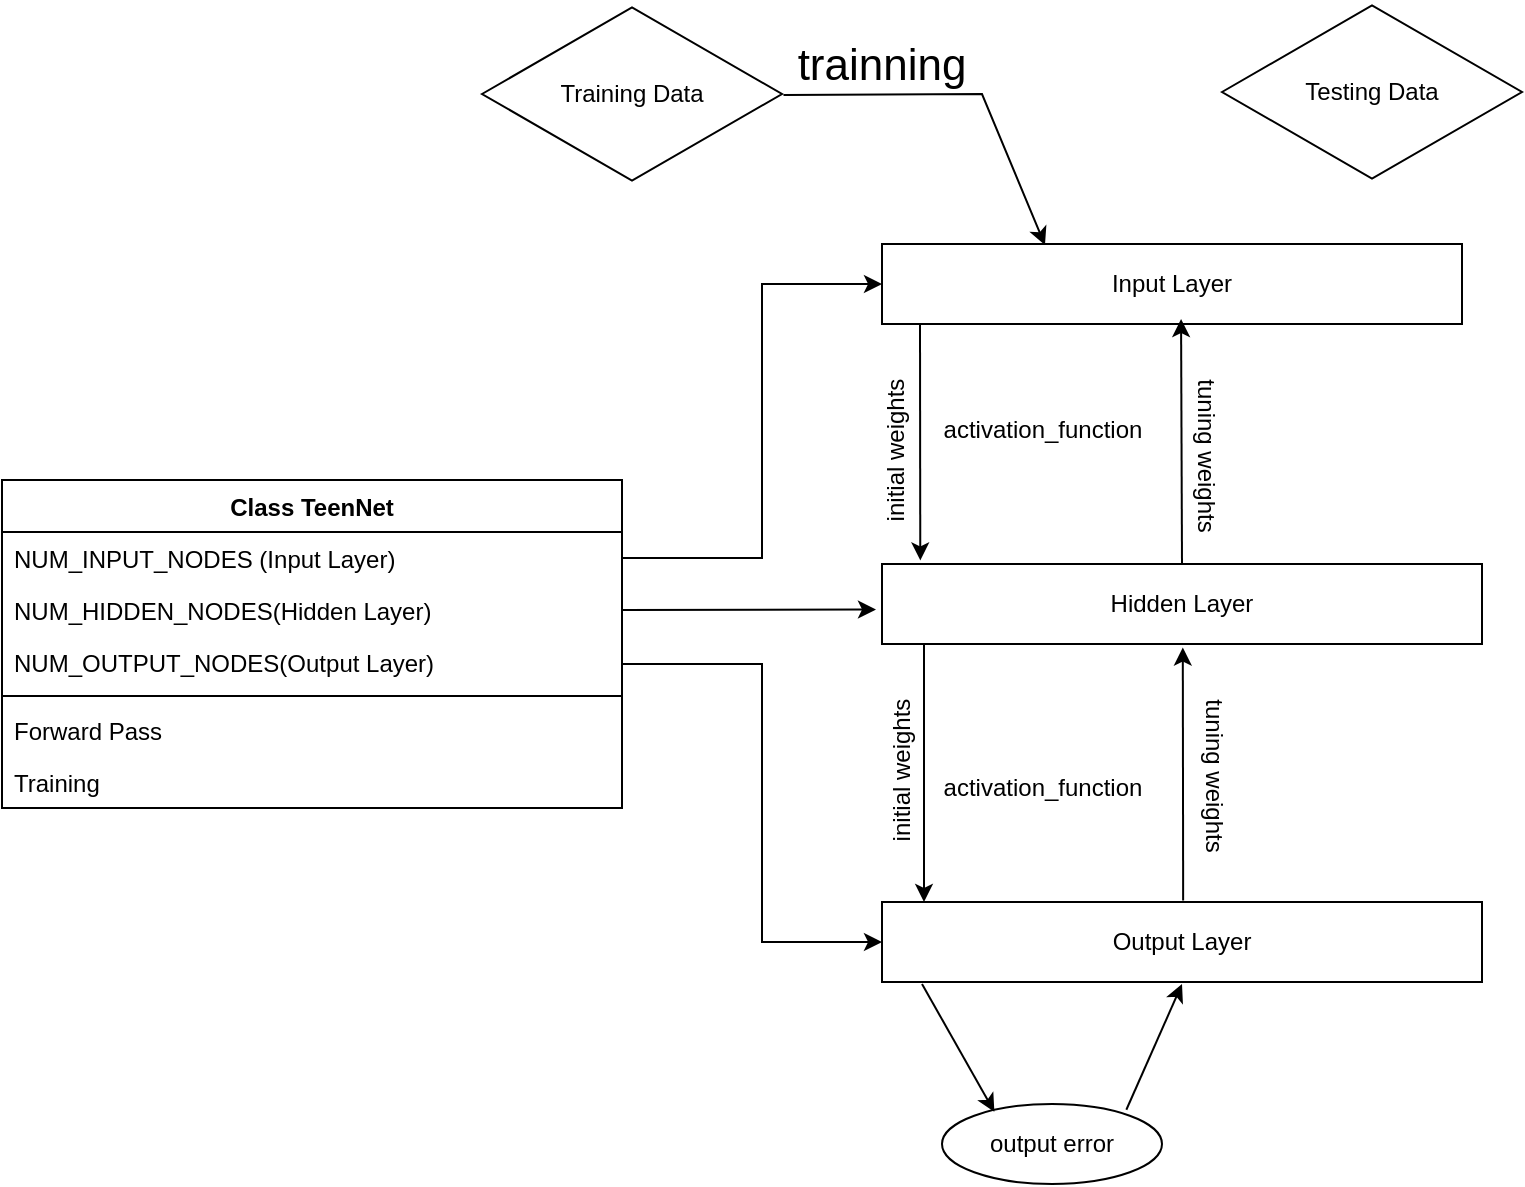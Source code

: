 <mxfile version="22.0.1" type="github">
  <diagram name="Page-1" id="7EuJXuISSeaP34mxk2dR">
    <mxGraphModel dx="1062" dy="609" grid="1" gridSize="10" guides="1" tooltips="1" connect="1" arrows="1" fold="1" page="1" pageScale="1" pageWidth="850" pageHeight="1100" math="0" shadow="0">
      <root>
        <mxCell id="0" />
        <mxCell id="1" parent="0" />
        <mxCell id="03lQB2pr6-yRZ98Ccv8T-5" value="Class TeenNet" style="swimlane;fontStyle=1;align=center;verticalAlign=top;childLayout=stackLayout;horizontal=1;startSize=26;horizontalStack=0;resizeParent=1;resizeParentMax=0;resizeLast=0;collapsible=1;marginBottom=0;whiteSpace=wrap;html=1;" parent="1" vertex="1">
          <mxGeometry x="100" y="418" width="310" height="164" as="geometry" />
        </mxCell>
        <mxCell id="03lQB2pr6-yRZ98Ccv8T-6" value="NUM_INPUT_NODES (Input Layer)&lt;br&gt;" style="text;strokeColor=none;fillColor=none;align=left;verticalAlign=top;spacingLeft=4;spacingRight=4;overflow=hidden;rotatable=0;points=[[0,0.5],[1,0.5]];portConstraint=eastwest;whiteSpace=wrap;html=1;" parent="03lQB2pr6-yRZ98Ccv8T-5" vertex="1">
          <mxGeometry y="26" width="310" height="26" as="geometry" />
        </mxCell>
        <mxCell id="03lQB2pr6-yRZ98Ccv8T-9" value="NUM_HIDDEN_NODES(Hidden Layer)" style="text;strokeColor=none;fillColor=none;align=left;verticalAlign=top;spacingLeft=4;spacingRight=4;overflow=hidden;rotatable=0;points=[[0,0.5],[1,0.5]];portConstraint=eastwest;whiteSpace=wrap;html=1;" parent="03lQB2pr6-yRZ98Ccv8T-5" vertex="1">
          <mxGeometry y="52" width="310" height="26" as="geometry" />
        </mxCell>
        <mxCell id="03lQB2pr6-yRZ98Ccv8T-10" value="NUM_OUTPUT_NODES(Output Layer)" style="text;strokeColor=none;fillColor=none;align=left;verticalAlign=top;spacingLeft=4;spacingRight=4;overflow=hidden;rotatable=0;points=[[0,0.5],[1,0.5]];portConstraint=eastwest;whiteSpace=wrap;html=1;" parent="03lQB2pr6-yRZ98Ccv8T-5" vertex="1">
          <mxGeometry y="78" width="310" height="26" as="geometry" />
        </mxCell>
        <mxCell id="03lQB2pr6-yRZ98Ccv8T-7" value="" style="line;strokeWidth=1;fillColor=none;align=left;verticalAlign=middle;spacingTop=-1;spacingLeft=3;spacingRight=3;rotatable=0;labelPosition=right;points=[];portConstraint=eastwest;strokeColor=inherit;" parent="03lQB2pr6-yRZ98Ccv8T-5" vertex="1">
          <mxGeometry y="104" width="310" height="8" as="geometry" />
        </mxCell>
        <mxCell id="03lQB2pr6-yRZ98Ccv8T-8" value="Forward Pass" style="text;strokeColor=none;fillColor=none;align=left;verticalAlign=top;spacingLeft=4;spacingRight=4;overflow=hidden;rotatable=0;points=[[0,0.5],[1,0.5]];portConstraint=eastwest;whiteSpace=wrap;html=1;" parent="03lQB2pr6-yRZ98Ccv8T-5" vertex="1">
          <mxGeometry y="112" width="310" height="26" as="geometry" />
        </mxCell>
        <mxCell id="03lQB2pr6-yRZ98Ccv8T-11" value="Training" style="text;strokeColor=none;fillColor=none;align=left;verticalAlign=top;spacingLeft=4;spacingRight=4;overflow=hidden;rotatable=0;points=[[0,0.5],[1,0.5]];portConstraint=eastwest;whiteSpace=wrap;html=1;" parent="03lQB2pr6-yRZ98Ccv8T-5" vertex="1">
          <mxGeometry y="138" width="310" height="26" as="geometry" />
        </mxCell>
        <mxCell id="EQpcTwAQ7In7W75dAtEa-1" value="Input Layer" style="rounded=0;whiteSpace=wrap;html=1;" vertex="1" parent="1">
          <mxGeometry x="540" y="300" width="290" height="40" as="geometry" />
        </mxCell>
        <mxCell id="EQpcTwAQ7In7W75dAtEa-2" value="Output Layer" style="rounded=0;whiteSpace=wrap;html=1;" vertex="1" parent="1">
          <mxGeometry x="540" y="629" width="300" height="40" as="geometry" />
        </mxCell>
        <mxCell id="EQpcTwAQ7In7W75dAtEa-3" value="Hidden Layer" style="rounded=0;whiteSpace=wrap;html=1;" vertex="1" parent="1">
          <mxGeometry x="540" y="460" width="300" height="40" as="geometry" />
        </mxCell>
        <mxCell id="EQpcTwAQ7In7W75dAtEa-5" value="Training Data" style="html=1;whiteSpace=wrap;aspect=fixed;shape=isoRectangle;" vertex="1" parent="1">
          <mxGeometry x="340" y="180" width="150" height="90" as="geometry" />
        </mxCell>
        <mxCell id="EQpcTwAQ7In7W75dAtEa-6" value="" style="endArrow=classic;html=1;rounded=0;exitX=1;exitY=0.5;exitDx=0;exitDy=0;entryX=0;entryY=0.5;entryDx=0;entryDy=0;" edge="1" parent="1" source="03lQB2pr6-yRZ98Ccv8T-6" target="EQpcTwAQ7In7W75dAtEa-1">
          <mxGeometry width="50" height="50" relative="1" as="geometry">
            <mxPoint x="450" y="400" as="sourcePoint" />
            <mxPoint x="500" y="350" as="targetPoint" />
            <Array as="points">
              <mxPoint x="480" y="457" />
              <mxPoint x="480" y="320" />
            </Array>
          </mxGeometry>
        </mxCell>
        <mxCell id="EQpcTwAQ7In7W75dAtEa-7" value="" style="endArrow=classic;html=1;rounded=0;exitX=1;exitY=0.5;exitDx=0;exitDy=0;entryX=-0.01;entryY=0.569;entryDx=0;entryDy=0;entryPerimeter=0;" edge="1" parent="1" source="03lQB2pr6-yRZ98Ccv8T-9" target="EQpcTwAQ7In7W75dAtEa-3">
          <mxGeometry width="50" height="50" relative="1" as="geometry">
            <mxPoint x="430" y="470" as="sourcePoint" />
            <mxPoint x="510" y="500" as="targetPoint" />
          </mxGeometry>
        </mxCell>
        <mxCell id="EQpcTwAQ7In7W75dAtEa-8" value="" style="endArrow=classic;html=1;rounded=0;entryX=0;entryY=0.5;entryDx=0;entryDy=0;" edge="1" parent="1" target="EQpcTwAQ7In7W75dAtEa-2">
          <mxGeometry width="50" height="50" relative="1" as="geometry">
            <mxPoint x="410" y="510" as="sourcePoint" />
            <mxPoint x="480" y="420" as="targetPoint" />
            <Array as="points">
              <mxPoint x="480" y="510" />
              <mxPoint x="480" y="649" />
            </Array>
          </mxGeometry>
        </mxCell>
        <mxCell id="EQpcTwAQ7In7W75dAtEa-9" value="" style="endArrow=classic;html=1;rounded=0;exitX=1.005;exitY=0.506;exitDx=0;exitDy=0;exitPerimeter=0;entryX=0.281;entryY=0.014;entryDx=0;entryDy=0;entryPerimeter=0;" edge="1" parent="1" source="EQpcTwAQ7In7W75dAtEa-5" target="EQpcTwAQ7In7W75dAtEa-1">
          <mxGeometry width="50" height="50" relative="1" as="geometry">
            <mxPoint x="520" y="230" as="sourcePoint" />
            <mxPoint x="600" y="223" as="targetPoint" />
            <Array as="points">
              <mxPoint x="590" y="225" />
            </Array>
          </mxGeometry>
        </mxCell>
        <mxCell id="EQpcTwAQ7In7W75dAtEa-10" value="&lt;font style=&quot;font-size: 22px;&quot;&gt;trainning&lt;/font&gt;" style="text;html=1;strokeColor=none;fillColor=none;align=center;verticalAlign=middle;whiteSpace=wrap;rounded=0;" vertex="1" parent="1">
          <mxGeometry x="510" y="196" width="60" height="30" as="geometry" />
        </mxCell>
        <mxCell id="EQpcTwAQ7In7W75dAtEa-11" value="" style="endArrow=classic;html=1;rounded=0;entryX=0.274;entryY=-0.045;entryDx=0;entryDy=0;entryPerimeter=0;" edge="1" parent="1">
          <mxGeometry width="50" height="50" relative="1" as="geometry">
            <mxPoint x="559" y="340" as="sourcePoint" />
            <mxPoint x="559.14" y="458.2" as="targetPoint" />
          </mxGeometry>
        </mxCell>
        <mxCell id="EQpcTwAQ7In7W75dAtEa-12" value="" style="endArrow=classic;html=1;rounded=0;entryX=0.723;entryY=0.938;entryDx=0;entryDy=0;entryPerimeter=0;" edge="1" parent="1">
          <mxGeometry width="50" height="50" relative="1" as="geometry">
            <mxPoint x="690" y="460" as="sourcePoint" />
            <mxPoint x="689.53" y="337.52" as="targetPoint" />
          </mxGeometry>
        </mxCell>
        <mxCell id="EQpcTwAQ7In7W75dAtEa-13" value="" style="endArrow=classic;html=1;rounded=0;entryX=0.25;entryY=0;entryDx=0;entryDy=0;exitX=0.25;exitY=1;exitDx=0;exitDy=0;" edge="1" parent="1">
          <mxGeometry width="50" height="50" relative="1" as="geometry">
            <mxPoint x="561" y="500" as="sourcePoint" />
            <mxPoint x="561" y="629" as="targetPoint" />
          </mxGeometry>
        </mxCell>
        <mxCell id="EQpcTwAQ7In7W75dAtEa-14" value="" style="endArrow=classic;html=1;rounded=0;entryX=0.73;entryY=1.044;entryDx=0;entryDy=0;entryPerimeter=0;exitX=0.731;exitY=-0.019;exitDx=0;exitDy=0;exitPerimeter=0;" edge="1" parent="1">
          <mxGeometry width="50" height="50" relative="1" as="geometry">
            <mxPoint x="690.58" y="628.24" as="sourcePoint" />
            <mxPoint x="690.4" y="501.76" as="targetPoint" />
          </mxGeometry>
        </mxCell>
        <mxCell id="EQpcTwAQ7In7W75dAtEa-15" value="Testing Data" style="html=1;whiteSpace=wrap;aspect=fixed;shape=isoRectangle;" vertex="1" parent="1">
          <mxGeometry x="710" y="179" width="150" height="90" as="geometry" />
        </mxCell>
        <mxCell id="EQpcTwAQ7In7W75dAtEa-16" value="activation_function" style="text;html=1;align=center;verticalAlign=middle;resizable=0;points=[];autosize=1;strokeColor=none;fillColor=none;" vertex="1" parent="1">
          <mxGeometry x="560" y="378" width="120" height="30" as="geometry" />
        </mxCell>
        <mxCell id="EQpcTwAQ7In7W75dAtEa-17" value="activation_function" style="text;html=1;align=center;verticalAlign=middle;resizable=0;points=[];autosize=1;strokeColor=none;fillColor=none;" vertex="1" parent="1">
          <mxGeometry x="560" y="557" width="120" height="30" as="geometry" />
        </mxCell>
        <mxCell id="EQpcTwAQ7In7W75dAtEa-18" value="output error" style="ellipse;whiteSpace=wrap;html=1;" vertex="1" parent="1">
          <mxGeometry x="570" y="730" width="110" height="40" as="geometry" />
        </mxCell>
        <mxCell id="EQpcTwAQ7In7W75dAtEa-19" value="" style="endArrow=classic;html=1;rounded=0;entryX=0.238;entryY=0.097;entryDx=0;entryDy=0;entryPerimeter=0;" edge="1" parent="1" target="EQpcTwAQ7In7W75dAtEa-18">
          <mxGeometry width="50" height="50" relative="1" as="geometry">
            <mxPoint x="560" y="670" as="sourcePoint" />
            <mxPoint x="550" y="680" as="targetPoint" />
          </mxGeometry>
        </mxCell>
        <mxCell id="EQpcTwAQ7In7W75dAtEa-20" value="" style="endArrow=classic;html=1;rounded=0;exitX=0.838;exitY=0.072;exitDx=0;exitDy=0;exitPerimeter=0;" edge="1" parent="1" source="EQpcTwAQ7In7W75dAtEa-18">
          <mxGeometry width="50" height="50" relative="1" as="geometry">
            <mxPoint x="650" y="730" as="sourcePoint" />
            <mxPoint x="690" y="670" as="targetPoint" />
          </mxGeometry>
        </mxCell>
        <mxCell id="EQpcTwAQ7In7W75dAtEa-21" value="initial&amp;nbsp;weights" style="text;html=1;strokeColor=none;fillColor=none;align=center;verticalAlign=middle;whiteSpace=wrap;rounded=0;rotation=-90;" vertex="1" parent="1">
          <mxGeometry x="517" y="388" width="60" height="30" as="geometry" />
        </mxCell>
        <mxCell id="EQpcTwAQ7In7W75dAtEa-22" value="initial&amp;nbsp;weights" style="text;html=1;strokeColor=none;fillColor=none;align=center;verticalAlign=middle;whiteSpace=wrap;rounded=0;rotation=-90;" vertex="1" parent="1">
          <mxGeometry x="520" y="548" width="60" height="30" as="geometry" />
        </mxCell>
        <mxCell id="EQpcTwAQ7In7W75dAtEa-23" value="tuning weights" style="text;html=1;strokeColor=none;fillColor=none;align=center;verticalAlign=middle;whiteSpace=wrap;rounded=0;rotation=90;" vertex="1" parent="1">
          <mxGeometry x="656" y="551" width="100" height="30" as="geometry" />
        </mxCell>
        <mxCell id="EQpcTwAQ7In7W75dAtEa-24" value="tuning weights" style="text;html=1;strokeColor=none;fillColor=none;align=center;verticalAlign=middle;whiteSpace=wrap;rounded=0;rotation=90;" vertex="1" parent="1">
          <mxGeometry x="652" y="391" width="100" height="30" as="geometry" />
        </mxCell>
      </root>
    </mxGraphModel>
  </diagram>
</mxfile>

